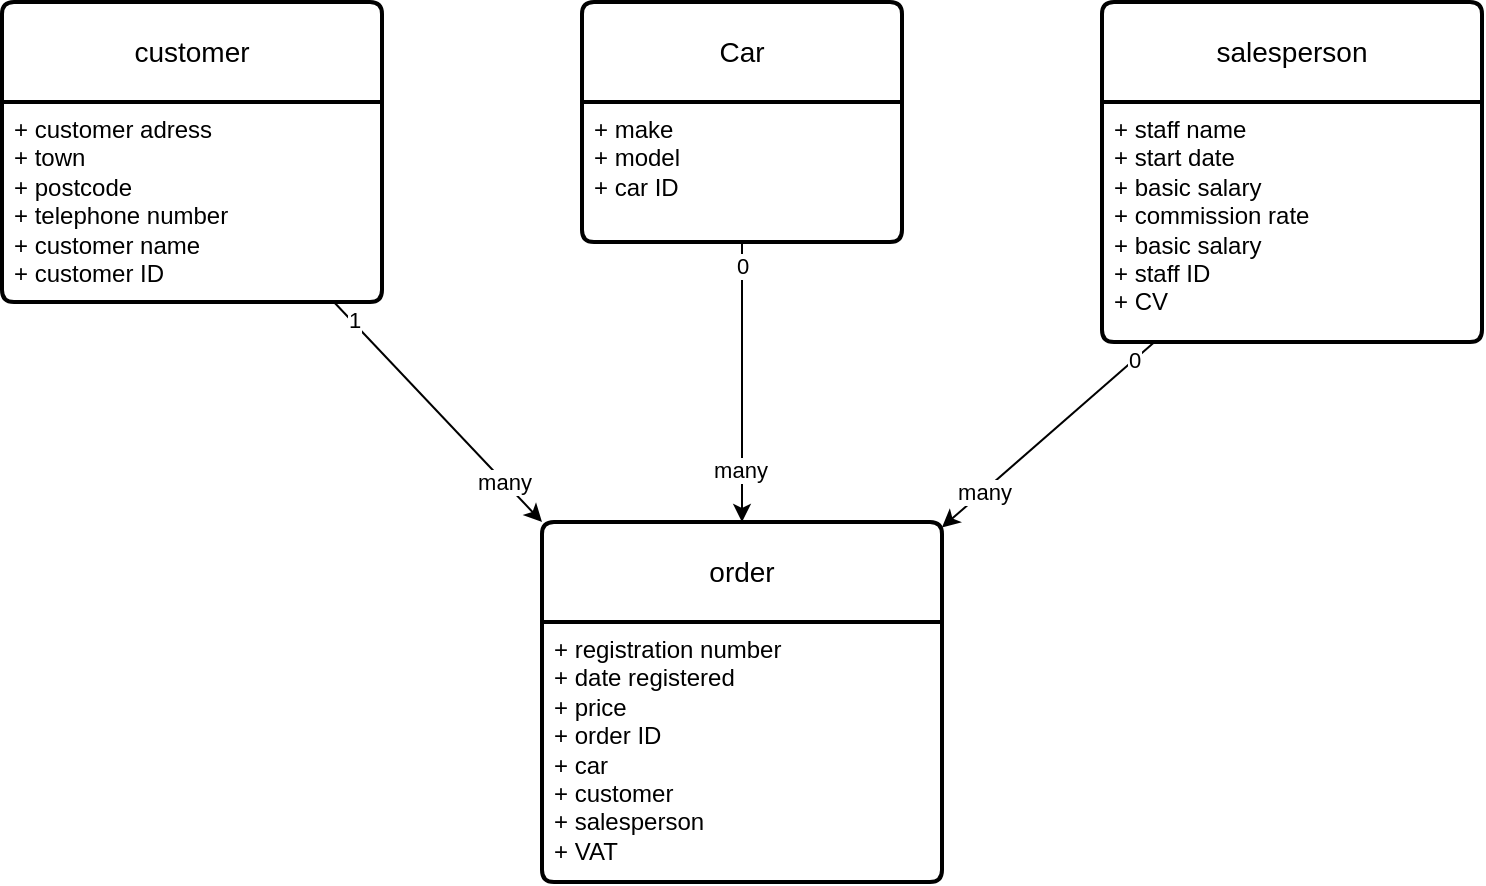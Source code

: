<mxfile version="24.7.8">
  <diagram name="logical" id="PI55053hh7Sb6xvipYFh">
    <mxGraphModel dx="615" dy="424" grid="1" gridSize="10" guides="1" tooltips="1" connect="1" arrows="1" fold="1" page="1" pageScale="1" pageWidth="827" pageHeight="1169" math="0" shadow="0">
      <root>
        <mxCell id="F1d5favxkejGPYbdULqx-0" />
        <mxCell id="F1d5favxkejGPYbdULqx-1" parent="F1d5favxkejGPYbdULqx-0" />
        <mxCell id="VJ1rfoo8yEZsIugUMQFI-12" style="edgeStyle=none;rounded=0;orthogonalLoop=1;jettySize=auto;html=1;entryX=0;entryY=0;entryDx=0;entryDy=0;" edge="1" parent="F1d5favxkejGPYbdULqx-1" source="VJ1rfoo8yEZsIugUMQFI-0" target="VJ1rfoo8yEZsIugUMQFI-6">
          <mxGeometry relative="1" as="geometry" />
        </mxCell>
        <mxCell id="VJ1rfoo8yEZsIugUMQFI-15" value="many" style="edgeLabel;html=1;align=center;verticalAlign=middle;resizable=0;points=[];" vertex="1" connectable="0" parent="VJ1rfoo8yEZsIugUMQFI-12">
          <mxGeometry x="0.707" y="-1" relative="1" as="geometry">
            <mxPoint x="-3" y="-5" as="offset" />
          </mxGeometry>
        </mxCell>
        <mxCell id="VJ1rfoo8yEZsIugUMQFI-18" value="1" style="edgeLabel;html=1;align=center;verticalAlign=middle;resizable=0;points=[];" vertex="1" connectable="0" parent="VJ1rfoo8yEZsIugUMQFI-12">
          <mxGeometry x="-0.824" y="1" relative="1" as="geometry">
            <mxPoint as="offset" />
          </mxGeometry>
        </mxCell>
        <mxCell id="VJ1rfoo8yEZsIugUMQFI-0" value="customer" style="swimlane;childLayout=stackLayout;horizontal=1;startSize=50;horizontalStack=0;rounded=1;fontSize=14;fontStyle=0;strokeWidth=2;resizeParent=0;resizeLast=1;shadow=0;dashed=0;align=center;arcSize=4;whiteSpace=wrap;html=1;" vertex="1" parent="F1d5favxkejGPYbdULqx-1">
          <mxGeometry x="50" y="200" width="190" height="150" as="geometry" />
        </mxCell>
        <mxCell id="VJ1rfoo8yEZsIugUMQFI-1" value="+ customer adress&lt;div&gt;+ town&lt;/div&gt;&lt;div&gt;+ postcode&lt;/div&gt;&lt;div&gt;+ telephone number&lt;/div&gt;&lt;div&gt;+ customer name&lt;/div&gt;&lt;div&gt;+ customer ID&lt;/div&gt;" style="align=left;strokeColor=none;fillColor=none;spacingLeft=4;fontSize=12;verticalAlign=top;resizable=0;rotatable=0;part=1;html=1;" vertex="1" parent="VJ1rfoo8yEZsIugUMQFI-0">
          <mxGeometry y="50" width="190" height="100" as="geometry" />
        </mxCell>
        <mxCell id="VJ1rfoo8yEZsIugUMQFI-2" value="Car" style="swimlane;childLayout=stackLayout;horizontal=1;startSize=50;horizontalStack=0;rounded=1;fontSize=14;fontStyle=0;strokeWidth=2;resizeParent=0;resizeLast=1;shadow=0;dashed=0;align=center;arcSize=4;whiteSpace=wrap;html=1;" vertex="1" parent="F1d5favxkejGPYbdULqx-1">
          <mxGeometry x="340" y="200" width="160" height="120" as="geometry" />
        </mxCell>
        <mxCell id="VJ1rfoo8yEZsIugUMQFI-3" value="+ make&lt;div&gt;+ model&lt;/div&gt;&lt;div&gt;+ car ID&lt;/div&gt;" style="align=left;strokeColor=none;fillColor=none;spacingLeft=4;fontSize=12;verticalAlign=top;resizable=0;rotatable=0;part=1;html=1;" vertex="1" parent="VJ1rfoo8yEZsIugUMQFI-2">
          <mxGeometry y="50" width="160" height="70" as="geometry" />
        </mxCell>
        <mxCell id="VJ1rfoo8yEZsIugUMQFI-4" value="salesperson" style="swimlane;childLayout=stackLayout;horizontal=1;startSize=50;horizontalStack=0;rounded=1;fontSize=14;fontStyle=0;strokeWidth=2;resizeParent=0;resizeLast=1;shadow=0;dashed=0;align=center;arcSize=4;whiteSpace=wrap;html=1;" vertex="1" parent="F1d5favxkejGPYbdULqx-1">
          <mxGeometry x="600" y="200" width="190" height="170" as="geometry" />
        </mxCell>
        <mxCell id="VJ1rfoo8yEZsIugUMQFI-5" value="+ staff name&lt;div&gt;+ start date&lt;/div&gt;&lt;div&gt;+ basic salary&lt;/div&gt;&lt;div&gt;+ commission rate&lt;/div&gt;&lt;div&gt;+ basic salary&lt;/div&gt;&lt;div&gt;+ staff ID&lt;/div&gt;&lt;div&gt;+ CV&lt;/div&gt;" style="align=left;strokeColor=none;fillColor=none;spacingLeft=4;fontSize=12;verticalAlign=top;resizable=0;rotatable=0;part=1;html=1;" vertex="1" parent="VJ1rfoo8yEZsIugUMQFI-4">
          <mxGeometry y="50" width="190" height="120" as="geometry" />
        </mxCell>
        <mxCell id="VJ1rfoo8yEZsIugUMQFI-6" value="order" style="swimlane;childLayout=stackLayout;horizontal=1;startSize=50;horizontalStack=0;rounded=1;fontSize=14;fontStyle=0;strokeWidth=2;resizeParent=0;resizeLast=1;shadow=0;dashed=0;align=center;arcSize=4;whiteSpace=wrap;html=1;" vertex="1" parent="F1d5favxkejGPYbdULqx-1">
          <mxGeometry x="320" y="460" width="200" height="180" as="geometry" />
        </mxCell>
        <mxCell id="VJ1rfoo8yEZsIugUMQFI-7" value="+ registration number&lt;div&gt;+ date registered&lt;/div&gt;&lt;div&gt;+ price&lt;/div&gt;&lt;div&gt;+ order ID&lt;/div&gt;&lt;div&gt;+ car&lt;/div&gt;&lt;div&gt;+ customer&lt;/div&gt;&lt;div&gt;+ salesperson&lt;/div&gt;&lt;div&gt;+ VAT&lt;/div&gt;" style="align=left;strokeColor=none;fillColor=none;spacingLeft=4;fontSize=12;verticalAlign=top;resizable=0;rotatable=0;part=1;html=1;" vertex="1" parent="VJ1rfoo8yEZsIugUMQFI-6">
          <mxGeometry y="50" width="200" height="130" as="geometry" />
        </mxCell>
        <mxCell id="VJ1rfoo8yEZsIugUMQFI-9" style="edgeStyle=none;rounded=0;orthogonalLoop=1;jettySize=auto;html=1;" edge="1" parent="F1d5favxkejGPYbdULqx-1" source="VJ1rfoo8yEZsIugUMQFI-5" target="VJ1rfoo8yEZsIugUMQFI-6">
          <mxGeometry relative="1" as="geometry" />
        </mxCell>
        <mxCell id="VJ1rfoo8yEZsIugUMQFI-13" value="many" style="edgeLabel;html=1;align=center;verticalAlign=middle;resizable=0;points=[];" vertex="1" connectable="0" parent="VJ1rfoo8yEZsIugUMQFI-9">
          <mxGeometry x="0.604" relative="1" as="geometry">
            <mxPoint as="offset" />
          </mxGeometry>
        </mxCell>
        <mxCell id="VJ1rfoo8yEZsIugUMQFI-16" value="0" style="edgeLabel;html=1;align=center;verticalAlign=middle;resizable=0;points=[];" vertex="1" connectable="0" parent="VJ1rfoo8yEZsIugUMQFI-9">
          <mxGeometry x="-0.798" relative="1" as="geometry">
            <mxPoint as="offset" />
          </mxGeometry>
        </mxCell>
        <mxCell id="VJ1rfoo8yEZsIugUMQFI-11" style="edgeStyle=none;rounded=0;orthogonalLoop=1;jettySize=auto;html=1;" edge="1" parent="F1d5favxkejGPYbdULqx-1" source="VJ1rfoo8yEZsIugUMQFI-3" target="VJ1rfoo8yEZsIugUMQFI-6">
          <mxGeometry relative="1" as="geometry" />
        </mxCell>
        <mxCell id="VJ1rfoo8yEZsIugUMQFI-14" value="many" style="edgeLabel;html=1;align=center;verticalAlign=middle;resizable=0;points=[];" vertex="1" connectable="0" parent="VJ1rfoo8yEZsIugUMQFI-11">
          <mxGeometry x="0.625" y="-1" relative="1" as="geometry">
            <mxPoint as="offset" />
          </mxGeometry>
        </mxCell>
        <mxCell id="VJ1rfoo8yEZsIugUMQFI-17" value="0" style="edgeLabel;html=1;align=center;verticalAlign=middle;resizable=0;points=[];" vertex="1" connectable="0" parent="VJ1rfoo8yEZsIugUMQFI-11">
          <mxGeometry x="-0.831" relative="1" as="geometry">
            <mxPoint as="offset" />
          </mxGeometry>
        </mxCell>
      </root>
    </mxGraphModel>
  </diagram>
</mxfile>
